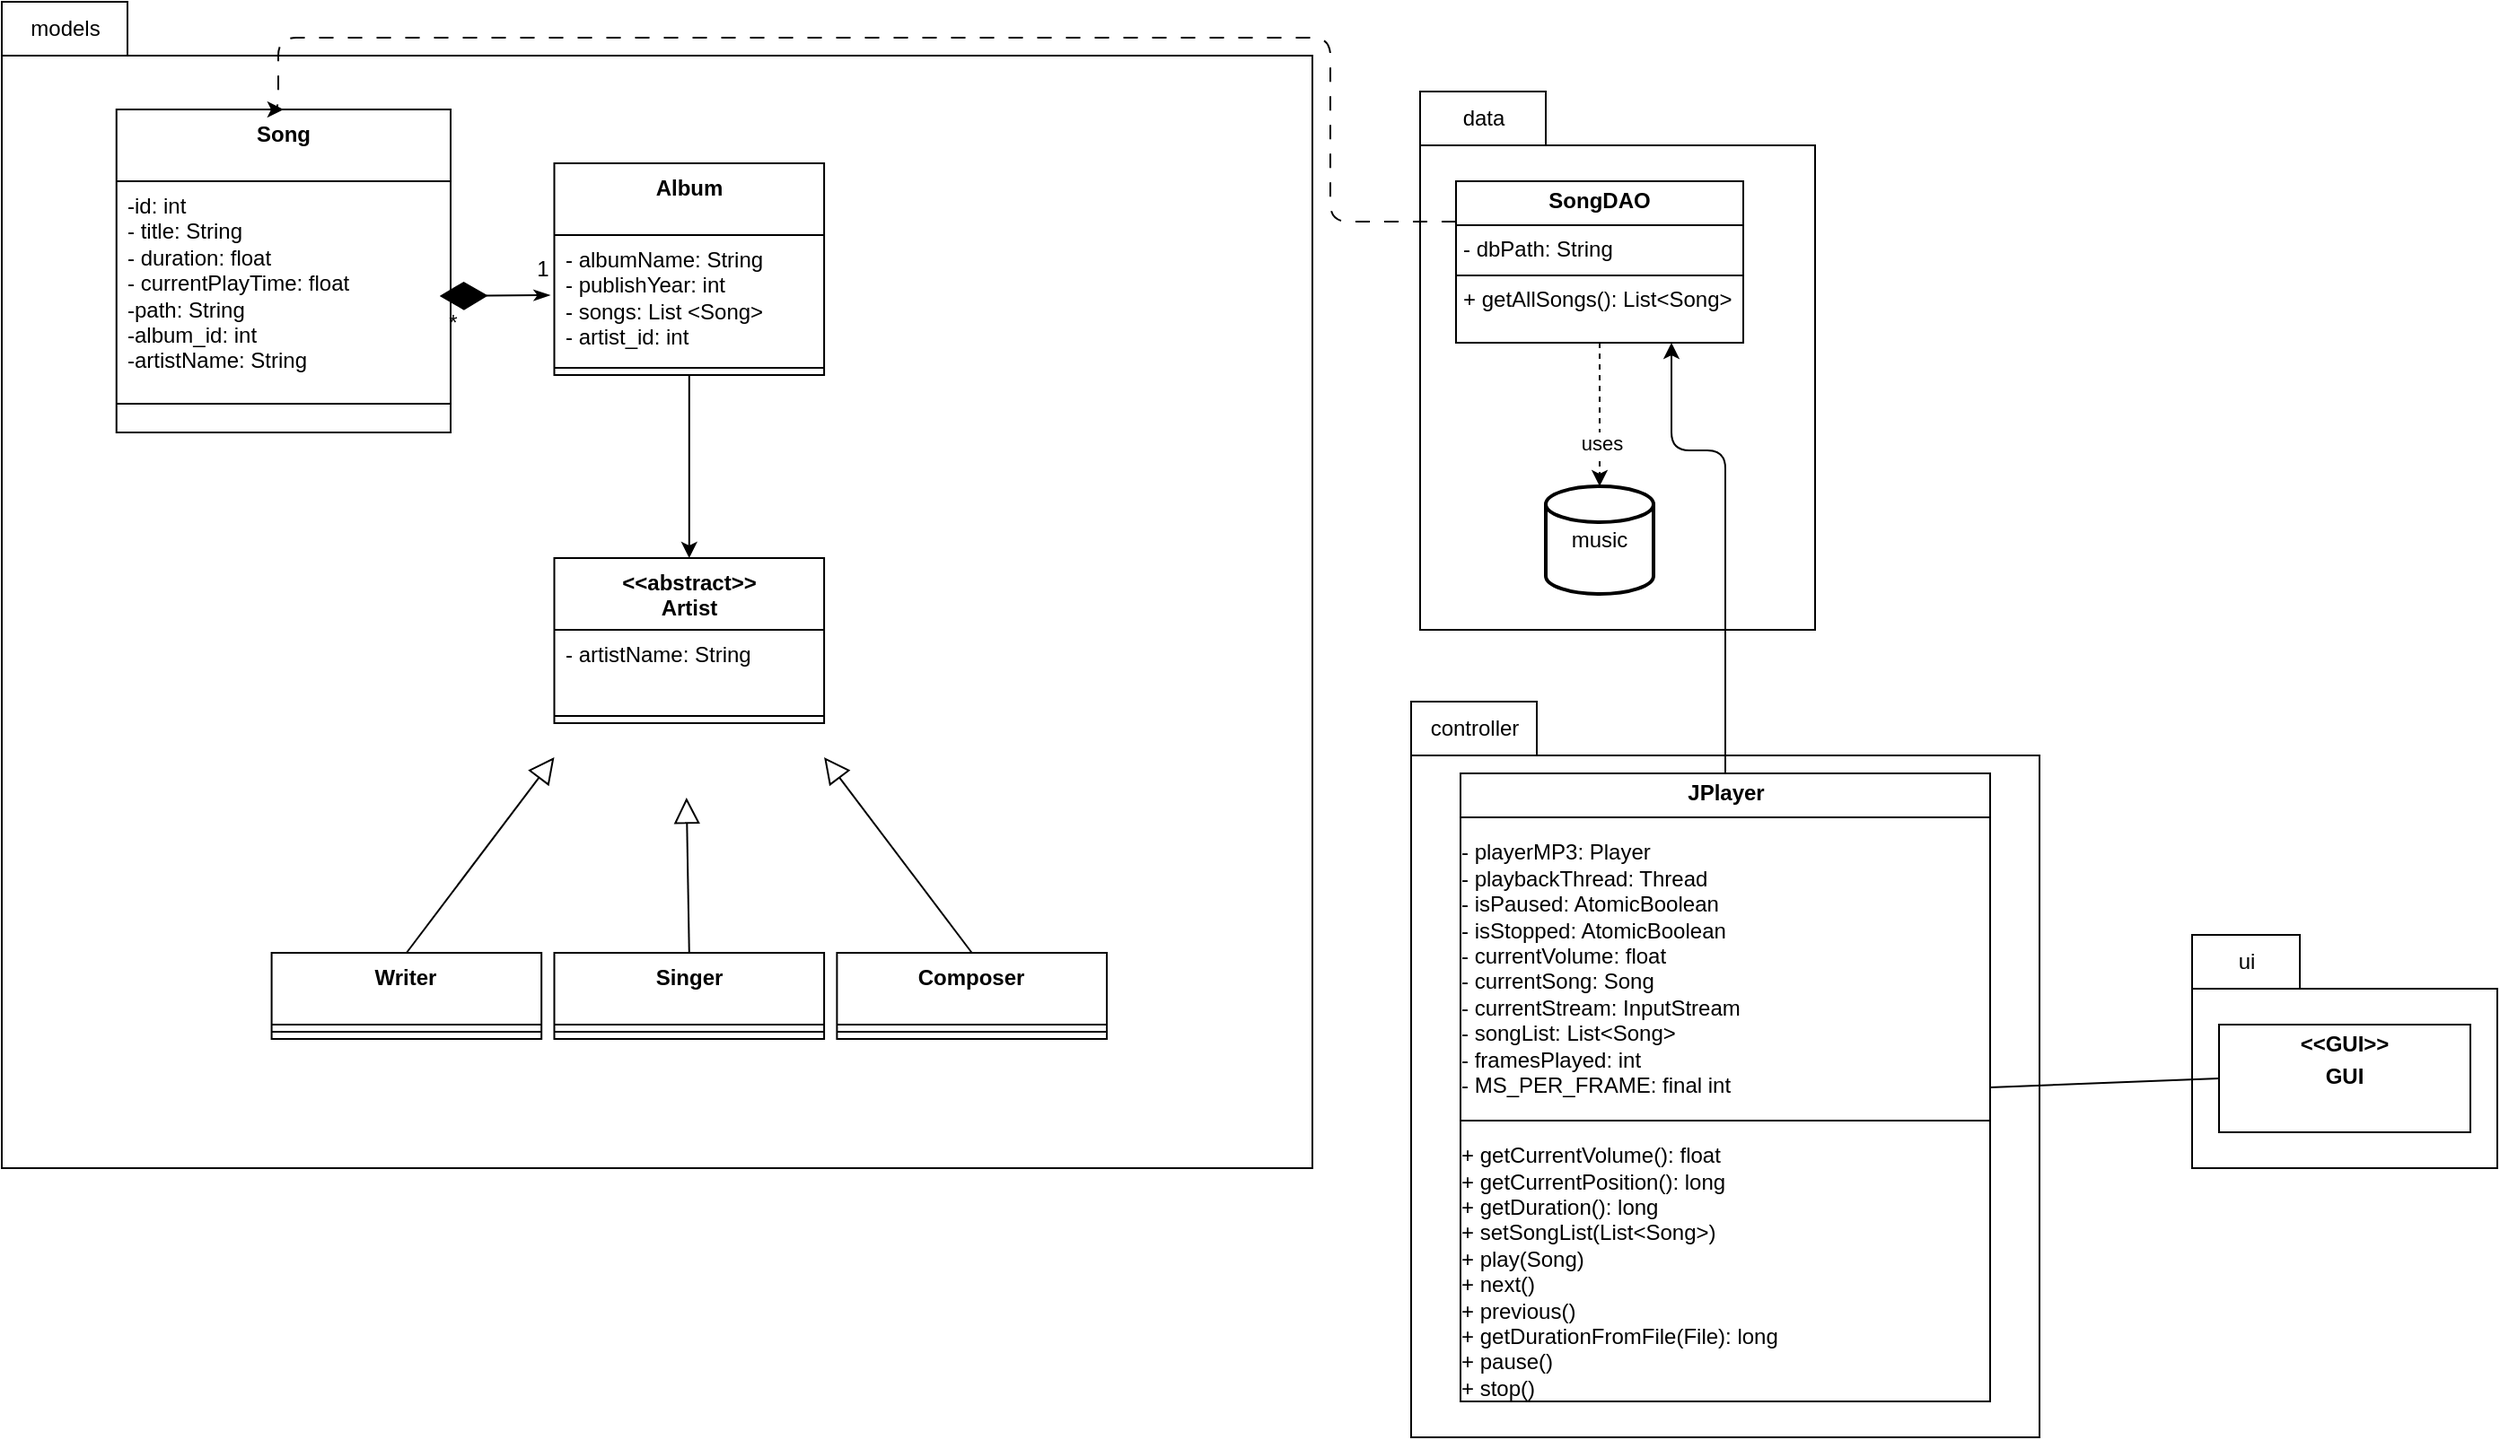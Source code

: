 <mxfile>
    <diagram id="-sP7Vog0kfrc2KqKxCqc" name="Page-1">
        <mxGraphModel dx="685" dy="327" grid="1" gridSize="10" guides="1" tooltips="1" connect="1" arrows="1" fold="1" page="1" pageScale="1" pageWidth="850" pageHeight="1100" math="0" shadow="0">
            <root>
                <mxCell id="0"/>
                <mxCell id="1" parent="0"/>
                <mxCell id="9" value="" style="group" parent="1" vertex="1" connectable="0">
                    <mxGeometry x="60" y="40" width="730" height="650" as="geometry"/>
                </mxCell>
                <mxCell id="6" value="" style="shape=folder;fontStyle=1;spacingTop=10;tabWidth=70;tabHeight=30;tabPosition=left;html=1;whiteSpace=wrap;" parent="9" vertex="1">
                    <mxGeometry width="730" height="650" as="geometry"/>
                </mxCell>
                <mxCell id="8" value="models" style="text;html=1;align=center;verticalAlign=middle;resizable=0;points=[];autosize=1;strokeColor=none;fillColor=none;" parent="9" vertex="1">
                    <mxGeometry width="70" height="30" as="geometry"/>
                </mxCell>
                <mxCell id="17" value="&lt;div&gt;Song&lt;/div&gt;" style="swimlane;fontStyle=1;align=center;verticalAlign=top;childLayout=stackLayout;horizontal=1;startSize=40;horizontalStack=0;resizeParent=1;resizeParentMax=0;resizeLast=0;collapsible=1;marginBottom=0;whiteSpace=wrap;html=1;" parent="9" vertex="1">
                    <mxGeometry x="63.88" y="60" width="186.12" height="180" as="geometry">
                        <mxRectangle x="550" y="190" width="110" height="40" as="alternateBounds"/>
                    </mxGeometry>
                </mxCell>
                <mxCell id="18" value="&lt;div&gt;-id: int&lt;/div&gt;- title: String&lt;div&gt;- duration: float&lt;br&gt;&lt;div&gt;- currentPlayTime: float&lt;br&gt;&lt;/div&gt;&lt;/div&gt;&lt;div&gt;-path: String&lt;/div&gt;&lt;div&gt;-album_id: int&lt;/div&gt;&lt;div&gt;-artistName: String&lt;/div&gt;" style="text;strokeColor=none;fillColor=none;align=left;verticalAlign=top;spacingLeft=4;spacingRight=4;overflow=hidden;rotatable=0;points=[[0,0.5],[1,0.5]];portConstraint=eastwest;whiteSpace=wrap;html=1;" parent="17" vertex="1">
                    <mxGeometry y="40" width="186.12" height="120" as="geometry"/>
                </mxCell>
                <mxCell id="19" value="" style="line;strokeWidth=1;fillColor=none;align=left;verticalAlign=middle;spacingTop=-1;spacingLeft=3;spacingRight=3;rotatable=0;labelPosition=right;points=[];portConstraint=eastwest;strokeColor=inherit;" parent="17" vertex="1">
                    <mxGeometry y="160" width="186.12" height="8" as="geometry"/>
                </mxCell>
                <mxCell id="20" value="&lt;div&gt;&lt;br&gt;&lt;/div&gt;" style="text;strokeColor=none;fillColor=none;align=left;verticalAlign=top;spacingLeft=4;spacingRight=4;overflow=hidden;rotatable=0;points=[[0,0.5],[1,0.5]];portConstraint=eastwest;whiteSpace=wrap;html=1;" parent="17" vertex="1">
                    <mxGeometry y="168" width="186.12" height="12" as="geometry"/>
                </mxCell>
                <mxCell id="38" style="edgeStyle=none;html=1;exitX=0.5;exitY=1;exitDx=0;exitDy=0;entryX=0.5;entryY=0;entryDx=0;entryDy=0;" parent="9" source="10" target="2" edge="1">
                    <mxGeometry relative="1" as="geometry"/>
                </mxCell>
                <mxCell id="10" value="&lt;div&gt;Album&lt;/div&gt;" style="swimlane;fontStyle=1;align=center;verticalAlign=top;childLayout=stackLayout;horizontal=1;startSize=40;horizontalStack=0;resizeParent=1;resizeParentMax=0;resizeLast=0;collapsible=1;marginBottom=0;whiteSpace=wrap;html=1;" parent="9" vertex="1">
                    <mxGeometry x="307.745" y="90" width="150.294" height="118" as="geometry">
                        <mxRectangle x="550" y="190" width="110" height="40" as="alternateBounds"/>
                    </mxGeometry>
                </mxCell>
                <mxCell id="11" value="&lt;font style=&quot;color: light-dark(rgb(0, 0, 0), rgb(255, 255, 255));&quot;&gt;- albumName: String&lt;/font&gt;&lt;div&gt;&lt;font style=&quot;color: light-dark(rgb(0, 0, 0), rgb(255, 255, 255));&quot;&gt;- publishYear: int&lt;br&gt;&lt;/font&gt;&lt;div&gt;&lt;font style=&quot;color: light-dark(rgb(0, 0, 0), rgb(255, 255, 255));&quot;&gt;- songs: List &amp;lt;Song&amp;gt;&lt;/font&gt;&lt;/div&gt;&lt;div&gt;- artist_id: int&lt;/div&gt;&lt;/div&gt;" style="text;strokeColor=none;fillColor=none;align=left;verticalAlign=top;spacingLeft=4;spacingRight=4;overflow=hidden;rotatable=0;points=[[0,0.5],[1,0.5]];portConstraint=eastwest;whiteSpace=wrap;html=1;" parent="10" vertex="1">
                    <mxGeometry y="40" width="150.294" height="70" as="geometry"/>
                </mxCell>
                <mxCell id="12" value="" style="line;strokeWidth=1;fillColor=none;align=left;verticalAlign=middle;spacingTop=-1;spacingLeft=3;spacingRight=3;rotatable=0;labelPosition=right;points=[];portConstraint=eastwest;strokeColor=inherit;" parent="10" vertex="1">
                    <mxGeometry y="110" width="150.294" height="8" as="geometry"/>
                </mxCell>
                <mxCell id="26" value="" style="endArrow=diamondThin;endFill=1;endSize=24;html=1;exitX=0.635;exitY=0.983;exitDx=0;exitDy=0;entryX=1.006;entryY=1.054;entryDx=0;entryDy=0;entryPerimeter=0;startArrow=classicThin;startFill=1;exitPerimeter=0;" parent="9" source="32" edge="1">
                    <mxGeometry width="160" relative="1" as="geometry">
                        <mxPoint x="306.665" y="124.68" as="sourcePoint"/>
                        <mxPoint x="243.875" y="164.0" as="targetPoint"/>
                    </mxGeometry>
                </mxCell>
                <mxCell id="32" value="1" style="text;html=1;align=center;verticalAlign=middle;resizable=0;points=[];autosize=1;strokeColor=none;fillColor=none;" parent="9" vertex="1">
                    <mxGeometry x="286.275" y="134" width="30" height="30" as="geometry"/>
                </mxCell>
                <mxCell id="33" value="*" style="text;html=1;align=center;verticalAlign=middle;resizable=0;points=[];autosize=1;strokeColor=none;fillColor=none;" parent="9" vertex="1">
                    <mxGeometry x="236.176" y="164" width="30" height="30" as="geometry"/>
                </mxCell>
                <mxCell id="2" value="&lt;div&gt;&amp;lt;&amp;lt;abstract&amp;gt;&amp;gt;&lt;/div&gt;Artist" style="swimlane;fontStyle=1;align=center;verticalAlign=top;childLayout=stackLayout;horizontal=1;startSize=40;horizontalStack=0;resizeParent=1;resizeParentMax=0;resizeLast=0;collapsible=1;marginBottom=0;whiteSpace=wrap;html=1;" parent="9" vertex="1">
                    <mxGeometry x="307.745" y="310" width="150.294" height="92" as="geometry">
                        <mxRectangle x="550" y="190" width="110" height="40" as="alternateBounds"/>
                    </mxGeometry>
                </mxCell>
                <mxCell id="3" value="- artistName: String" style="text;strokeColor=none;fillColor=none;align=left;verticalAlign=top;spacingLeft=4;spacingRight=4;overflow=hidden;rotatable=0;points=[[0,0.5],[1,0.5]];portConstraint=eastwest;whiteSpace=wrap;html=1;" parent="2" vertex="1">
                    <mxGeometry y="40" width="150.294" height="44" as="geometry"/>
                </mxCell>
                <mxCell id="4" value="" style="line;strokeWidth=1;fillColor=none;align=left;verticalAlign=middle;spacingTop=-1;spacingLeft=3;spacingRight=3;rotatable=0;labelPosition=right;points=[];portConstraint=eastwest;strokeColor=inherit;" parent="2" vertex="1">
                    <mxGeometry y="84" width="150.294" height="8" as="geometry"/>
                </mxCell>
                <mxCell id="41" value="&lt;div&gt;Composer&lt;/div&gt;" style="swimlane;fontStyle=1;align=center;verticalAlign=top;childLayout=stackLayout;horizontal=1;startSize=40;horizontalStack=0;resizeParent=1;resizeParentMax=0;resizeLast=0;collapsible=1;marginBottom=0;whiteSpace=wrap;html=1;" parent="9" vertex="1">
                    <mxGeometry x="465.196" y="530" width="150.294" height="48" as="geometry">
                        <mxRectangle x="550" y="190" width="110" height="40" as="alternateBounds"/>
                    </mxGeometry>
                </mxCell>
                <mxCell id="43" value="" style="line;strokeWidth=1;fillColor=none;align=left;verticalAlign=middle;spacingTop=-1;spacingLeft=3;spacingRight=3;rotatable=0;labelPosition=right;points=[];portConstraint=eastwest;strokeColor=inherit;" parent="41" vertex="1">
                    <mxGeometry y="40" width="150.294" height="8" as="geometry"/>
                </mxCell>
                <mxCell id="45" value="&lt;div&gt;Singer&lt;/div&gt;" style="swimlane;fontStyle=1;align=center;verticalAlign=top;childLayout=stackLayout;horizontal=1;startSize=40;horizontalStack=0;resizeParent=1;resizeParentMax=0;resizeLast=0;collapsible=1;marginBottom=0;whiteSpace=wrap;html=1;" parent="9" vertex="1">
                    <mxGeometry x="307.745" y="530" width="150.294" height="48" as="geometry">
                        <mxRectangle x="550" y="190" width="110" height="40" as="alternateBounds"/>
                    </mxGeometry>
                </mxCell>
                <mxCell id="47" value="" style="line;strokeWidth=1;fillColor=none;align=left;verticalAlign=middle;spacingTop=-1;spacingLeft=3;spacingRight=3;rotatable=0;labelPosition=right;points=[];portConstraint=eastwest;strokeColor=inherit;" parent="45" vertex="1">
                    <mxGeometry y="40" width="150.294" height="8" as="geometry"/>
                </mxCell>
                <mxCell id="49" value="&lt;div&gt;Writer&lt;/div&gt;" style="swimlane;fontStyle=1;align=center;verticalAlign=top;childLayout=stackLayout;horizontal=1;startSize=40;horizontalStack=0;resizeParent=1;resizeParentMax=0;resizeLast=0;collapsible=1;marginBottom=0;whiteSpace=wrap;html=1;" parent="9" vertex="1">
                    <mxGeometry x="150.294" y="530" width="150.294" height="48" as="geometry">
                        <mxRectangle x="550" y="190" width="110" height="40" as="alternateBounds"/>
                    </mxGeometry>
                </mxCell>
                <mxCell id="51" value="" style="line;strokeWidth=1;fillColor=none;align=left;verticalAlign=middle;spacingTop=-1;spacingLeft=3;spacingRight=3;rotatable=0;labelPosition=right;points=[];portConstraint=eastwest;strokeColor=inherit;" parent="49" vertex="1">
                    <mxGeometry y="40" width="150.294" height="8" as="geometry"/>
                </mxCell>
                <mxCell id="53" value="" style="endArrow=block;endFill=0;endSize=12;html=1;exitX=0.5;exitY=0;exitDx=0;exitDy=0;entryX=0.49;entryY=1.092;entryDx=0;entryDy=0;entryPerimeter=0;" parent="9" source="45" edge="1">
                    <mxGeometry width="160" relative="1" as="geometry">
                        <mxPoint x="314.902" y="620" as="sourcePoint"/>
                        <mxPoint x="381.389" y="443.496" as="targetPoint"/>
                    </mxGeometry>
                </mxCell>
                <mxCell id="57" value="" style="endArrow=block;endFill=0;endSize=12;html=1;exitX=0.5;exitY=0;exitDx=0;exitDy=0;entryX=0;entryY=0.5;entryDx=0;entryDy=0;" parent="9" source="49" edge="1">
                    <mxGeometry width="160" relative="1" as="geometry">
                        <mxPoint x="390.049" y="540" as="sourcePoint"/>
                        <mxPoint x="307.745" y="421" as="targetPoint"/>
                    </mxGeometry>
                </mxCell>
                <mxCell id="58" value="" style="endArrow=block;endFill=0;endSize=12;html=1;exitX=0.5;exitY=0;exitDx=0;exitDy=0;entryX=1;entryY=0.5;entryDx=0;entryDy=0;" parent="9" source="41" edge="1">
                    <mxGeometry width="160" relative="1" as="geometry">
                        <mxPoint x="318.48" y="590" as="sourcePoint"/>
                        <mxPoint x="458.039" y="421" as="targetPoint"/>
                    </mxGeometry>
                </mxCell>
                <mxCell id="59" value="" style="shape=folder;fontStyle=1;spacingTop=10;tabWidth=70;tabHeight=30;tabPosition=left;html=1;whiteSpace=wrap;" parent="1" vertex="1">
                    <mxGeometry x="850" y="90" width="220" height="300" as="geometry"/>
                </mxCell>
                <mxCell id="61" value="data" style="text;html=1;align=center;verticalAlign=middle;resizable=0;points=[];autosize=1;strokeColor=none;fillColor=none;" parent="1" vertex="1">
                    <mxGeometry x="860" y="90" width="50" height="30" as="geometry"/>
                </mxCell>
                <mxCell id="74" style="edgeStyle=orthogonalEdgeStyle;html=1;exitX=0;exitY=0.25;exitDx=0;exitDy=0;entryX=0.5;entryY=0;entryDx=0;entryDy=0;dashed=1;dashPattern=8 8;" parent="1" source="63" target="17" edge="1">
                    <mxGeometry relative="1" as="geometry">
                        <Array as="points">
                            <mxPoint x="800" y="163"/>
                            <mxPoint x="800" y="60"/>
                            <mxPoint x="214" y="60"/>
                        </Array>
                    </mxGeometry>
                </mxCell>
                <mxCell id="63" value="&lt;p style=&quot;margin:0px;margin-top:4px;text-align:center;&quot;&gt;&lt;b&gt;SongDAO&lt;/b&gt;&lt;/p&gt;&lt;hr size=&quot;1&quot; style=&quot;border-style:solid;&quot;&gt;&lt;p style=&quot;margin:0px;margin-left:4px;&quot;&gt;- dbPath: String&lt;/p&gt;&lt;hr size=&quot;1&quot; style=&quot;border-style:solid;&quot;&gt;&lt;p style=&quot;margin:0px;margin-left:4px;&quot;&gt;+ getAllSongs(): List&amp;lt;Song&amp;gt;&lt;/p&gt;" style="verticalAlign=top;align=left;overflow=fill;html=1;whiteSpace=wrap;" parent="1" vertex="1">
                    <mxGeometry x="870" y="140" width="160" height="90" as="geometry"/>
                </mxCell>
                <mxCell id="65" value="music" style="strokeWidth=2;html=1;shape=mxgraph.flowchart.database;whiteSpace=wrap;" parent="1" vertex="1">
                    <mxGeometry x="920" y="310" width="60" height="60" as="geometry"/>
                </mxCell>
                <mxCell id="66" style="edgeStyle=none;html=1;entryX=0.5;entryY=0;entryDx=0;entryDy=0;entryPerimeter=0;dashed=1;" parent="1" source="63" target="65" edge="1">
                    <mxGeometry relative="1" as="geometry"/>
                </mxCell>
                <mxCell id="67" value="uses" style="edgeLabel;html=1;align=center;verticalAlign=middle;resizable=0;points=[];" parent="66" vertex="1" connectable="0">
                    <mxGeometry x="0.4" y="1" relative="1" as="geometry">
                        <mxPoint as="offset"/>
                    </mxGeometry>
                </mxCell>
                <mxCell id="78" value="" style="group" parent="1" vertex="1" connectable="0">
                    <mxGeometry x="845" y="430" width="350" height="410" as="geometry"/>
                </mxCell>
                <mxCell id="76" value="" style="shape=folder;fontStyle=1;spacingTop=10;tabWidth=70;tabHeight=30;tabPosition=left;html=1;whiteSpace=wrap;" parent="78" vertex="1">
                    <mxGeometry width="350" height="410" as="geometry"/>
                </mxCell>
                <mxCell id="77" value="controller" style="text;html=1;align=center;verticalAlign=middle;resizable=0;points=[];autosize=1;strokeColor=none;fillColor=none;" parent="78" vertex="1">
                    <mxGeometry width="70" height="30" as="geometry"/>
                </mxCell>
                <mxCell id="81" value="&lt;p style=&quot;margin:0px;margin-top:4px;text-align:center;&quot;&gt;&lt;b&gt;JPlayer&lt;/b&gt;&lt;/p&gt;&lt;hr size=&quot;1&quot; style=&quot;border-style:solid;&quot;&gt;&lt;pre&gt;&lt;font face=&quot;Helvetica&quot;&gt;- playerMP3: Player &lt;br/&gt;- playbackThread: Thread&lt;br/&gt;- isPaused: AtomicBoolean &lt;br/&gt;- isStopped: AtomicBoolean &lt;br/&gt;- currentVolume: float &lt;br/&gt;- currentSong: Song &lt;br/&gt;- currentStream: InputStream &lt;br/&gt;- songList: List&amp;lt;Song&amp;gt; &lt;br/&gt;- framesPlayed: int &lt;br/&gt;- MS_PER_FRAME: final int&lt;/font&gt; &lt;/pre&gt;&lt;hr size=&quot;1&quot; style=&quot;border-style:solid;&quot;&gt;&lt;pre&gt;&lt;font face=&quot;Helvetica&quot;&gt;+ getCurrentVolume(): &lt;/font&gt;&lt;font face=&quot;Helvetica&quot;&gt;float&lt;/font&gt; &lt;font face=&quot;Helvetica&quot;&gt;&lt;br&gt;&lt;/font&gt;&lt;font face=&quot;Helvetica&quot;&gt;+ getCurrentPosition(): long &lt;br&gt;+ getDuration(): long &lt;br&gt;+ setSongList(List&amp;lt;Song&amp;gt;)&lt;br&gt;+ play(Song)&lt;br&gt;+ next()&lt;br&gt;+ previous()&lt;br&gt;+ getDurationFromFile(File): long &lt;br&gt;+ pause()&lt;br&gt;+ stop()&lt;br&gt;+ setVolume(float)&lt;br&gt;+ volumeUp()&lt;br&gt;+ volumeDown()&lt;br&gt;+ repeat()&lt;br&gt;+ isPlaying(): boolean &lt;br&gt;+ isPaused(): boolean &lt;br&gt;+ getCurrentSong(): Song &lt;br&gt;+ getSongList(): List&amp;lt;Song&amp;gt; &lt;br&gt;- closeResources()&lt;/font&gt;&lt;/pre&gt;" style="verticalAlign=top;align=left;overflow=fill;html=1;whiteSpace=wrap;" parent="78" vertex="1">
                    <mxGeometry x="27.5" y="40" width="295" height="350" as="geometry"/>
                </mxCell>
                <mxCell id="82" style="edgeStyle=orthogonalEdgeStyle;html=1;exitX=0.5;exitY=0;exitDx=0;exitDy=0;entryX=0.75;entryY=1;entryDx=0;entryDy=0;" parent="1" source="81" target="63" edge="1">
                    <mxGeometry relative="1" as="geometry">
                        <Array as="points">
                            <mxPoint x="1020" y="290"/>
                            <mxPoint x="990" y="290"/>
                        </Array>
                    </mxGeometry>
                </mxCell>
                <mxCell id="88" value="" style="group" parent="1" vertex="1" connectable="0">
                    <mxGeometry x="1280" y="560" width="170" height="130" as="geometry"/>
                </mxCell>
                <mxCell id="83" value="" style="shape=folder;fontStyle=1;spacingTop=10;tabWidth=60;tabHeight=30;tabPosition=left;html=1;whiteSpace=wrap;" parent="88" vertex="1">
                    <mxGeometry width="170" height="130" as="geometry"/>
                </mxCell>
                <mxCell id="84" value="ui" style="text;html=1;align=center;verticalAlign=middle;resizable=0;points=[];autosize=1;strokeColor=none;fillColor=none;" parent="88" vertex="1">
                    <mxGeometry x="15" width="30" height="30" as="geometry"/>
                </mxCell>
                <mxCell id="85" value="&lt;p style=&quot;margin:0px;margin-top:4px;text-align:center;&quot;&gt;&lt;b&gt;&amp;lt;&amp;lt;GUI&amp;gt;&amp;gt;&lt;/b&gt;&lt;/p&gt;&lt;p style=&quot;margin:0px;margin-top:4px;text-align:center;&quot;&gt;&lt;b&gt;GUI&lt;/b&gt;&lt;/p&gt;" style="verticalAlign=top;align=left;overflow=fill;html=1;whiteSpace=wrap;" parent="88" vertex="1">
                    <mxGeometry x="15" y="50" width="140" height="60" as="geometry"/>
                </mxCell>
                <mxCell id="89" style="edgeStyle=none;html=1;exitX=0;exitY=0.5;exitDx=0;exitDy=0;entryX=1;entryY=0.5;entryDx=0;entryDy=0;endArrow=none;endFill=0;" parent="1" source="85" target="81" edge="1">
                    <mxGeometry relative="1" as="geometry"/>
                </mxCell>
            </root>
        </mxGraphModel>
    </diagram>
</mxfile>